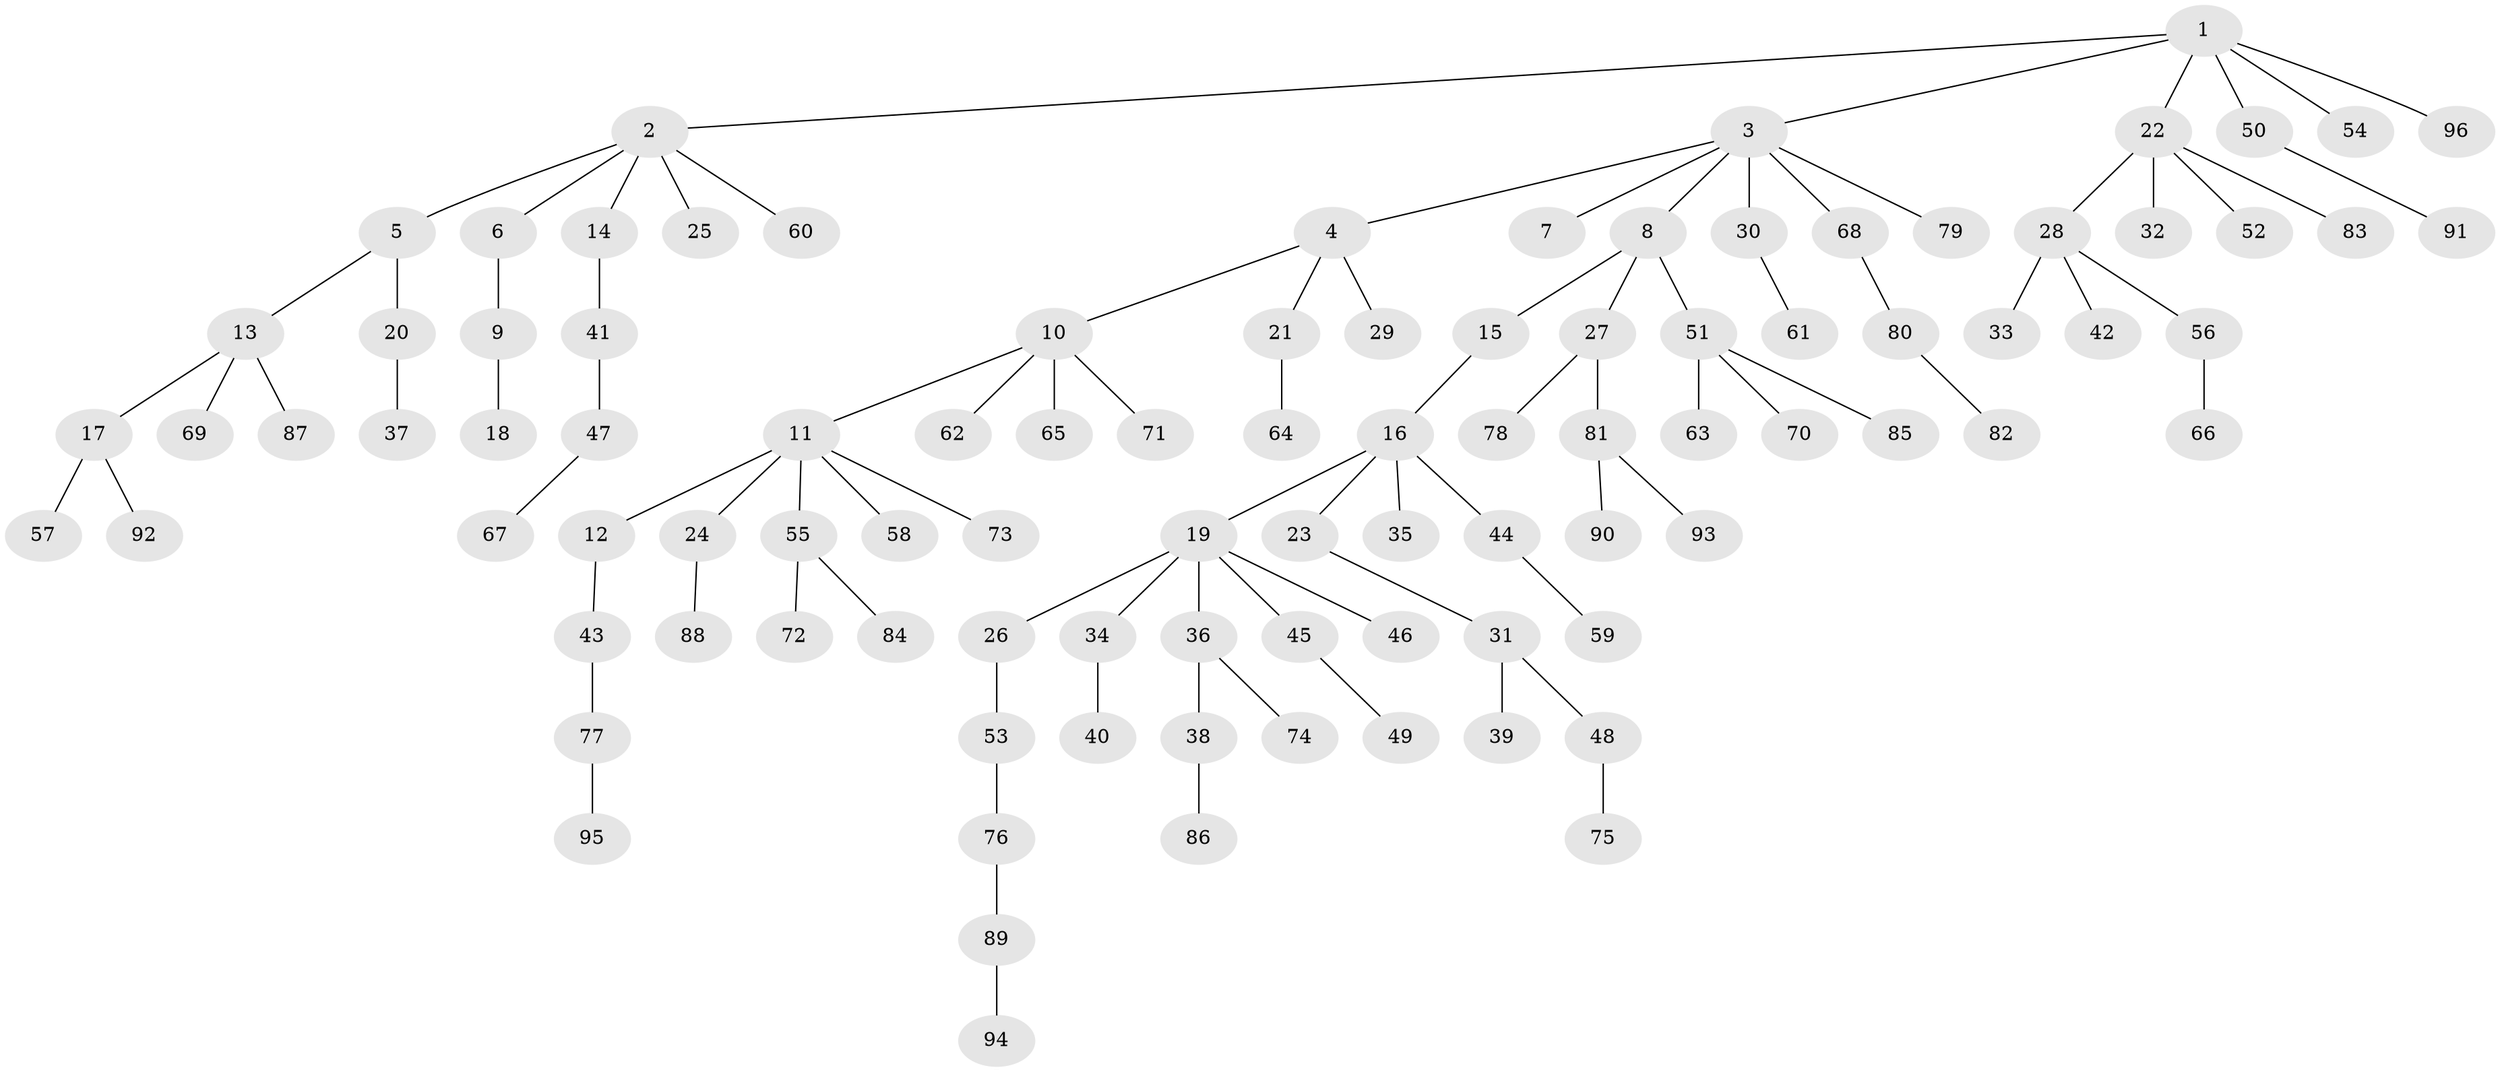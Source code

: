 // coarse degree distribution, {10: 0.02631578947368421, 5: 0.05263157894736842, 2: 0.13157894736842105, 4: 0.07894736842105263, 6: 0.02631578947368421, 1: 0.6842105263157895}
// Generated by graph-tools (version 1.1) at 2025/19/03/04/25 18:19:22]
// undirected, 96 vertices, 95 edges
graph export_dot {
graph [start="1"]
  node [color=gray90,style=filled];
  1;
  2;
  3;
  4;
  5;
  6;
  7;
  8;
  9;
  10;
  11;
  12;
  13;
  14;
  15;
  16;
  17;
  18;
  19;
  20;
  21;
  22;
  23;
  24;
  25;
  26;
  27;
  28;
  29;
  30;
  31;
  32;
  33;
  34;
  35;
  36;
  37;
  38;
  39;
  40;
  41;
  42;
  43;
  44;
  45;
  46;
  47;
  48;
  49;
  50;
  51;
  52;
  53;
  54;
  55;
  56;
  57;
  58;
  59;
  60;
  61;
  62;
  63;
  64;
  65;
  66;
  67;
  68;
  69;
  70;
  71;
  72;
  73;
  74;
  75;
  76;
  77;
  78;
  79;
  80;
  81;
  82;
  83;
  84;
  85;
  86;
  87;
  88;
  89;
  90;
  91;
  92;
  93;
  94;
  95;
  96;
  1 -- 2;
  1 -- 3;
  1 -- 22;
  1 -- 50;
  1 -- 54;
  1 -- 96;
  2 -- 5;
  2 -- 6;
  2 -- 14;
  2 -- 25;
  2 -- 60;
  3 -- 4;
  3 -- 7;
  3 -- 8;
  3 -- 30;
  3 -- 68;
  3 -- 79;
  4 -- 10;
  4 -- 21;
  4 -- 29;
  5 -- 13;
  5 -- 20;
  6 -- 9;
  8 -- 15;
  8 -- 27;
  8 -- 51;
  9 -- 18;
  10 -- 11;
  10 -- 62;
  10 -- 65;
  10 -- 71;
  11 -- 12;
  11 -- 24;
  11 -- 55;
  11 -- 58;
  11 -- 73;
  12 -- 43;
  13 -- 17;
  13 -- 69;
  13 -- 87;
  14 -- 41;
  15 -- 16;
  16 -- 19;
  16 -- 23;
  16 -- 35;
  16 -- 44;
  17 -- 57;
  17 -- 92;
  19 -- 26;
  19 -- 34;
  19 -- 36;
  19 -- 45;
  19 -- 46;
  20 -- 37;
  21 -- 64;
  22 -- 28;
  22 -- 32;
  22 -- 52;
  22 -- 83;
  23 -- 31;
  24 -- 88;
  26 -- 53;
  27 -- 78;
  27 -- 81;
  28 -- 33;
  28 -- 42;
  28 -- 56;
  30 -- 61;
  31 -- 39;
  31 -- 48;
  34 -- 40;
  36 -- 38;
  36 -- 74;
  38 -- 86;
  41 -- 47;
  43 -- 77;
  44 -- 59;
  45 -- 49;
  47 -- 67;
  48 -- 75;
  50 -- 91;
  51 -- 63;
  51 -- 70;
  51 -- 85;
  53 -- 76;
  55 -- 72;
  55 -- 84;
  56 -- 66;
  68 -- 80;
  76 -- 89;
  77 -- 95;
  80 -- 82;
  81 -- 90;
  81 -- 93;
  89 -- 94;
}
